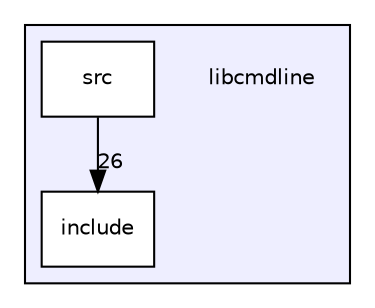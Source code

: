 digraph "libcmdline" {
  compound=true
  node [ fontsize="10", fontname="Helvetica"];
  edge [ labelfontsize="10", labelfontname="Helvetica"];
  subgraph clusterdir_fedd67a8c96aee38c54230a4e25bd216 {
    graph [ bgcolor="#eeeeff", pencolor="black", label="" URL="dir_fedd67a8c96aee38c54230a4e25bd216.html"];
    dir_fedd67a8c96aee38c54230a4e25bd216 [shape=plaintext label="libcmdline"];
  dir_3733bffed18876eee98e80d935ac9490 [shape=box label="include" fillcolor="white" style="filled" URL="dir_3733bffed18876eee98e80d935ac9490.html"];
  dir_22c122fc2e7f79841a107d96b40066fd [shape=box label="src" fillcolor="white" style="filled" URL="dir_22c122fc2e7f79841a107d96b40066fd.html"];
  }
  dir_22c122fc2e7f79841a107d96b40066fd->dir_3733bffed18876eee98e80d935ac9490 [headlabel="26", labeldistance=1.5 headhref="dir_000016_000015.html"];
}
